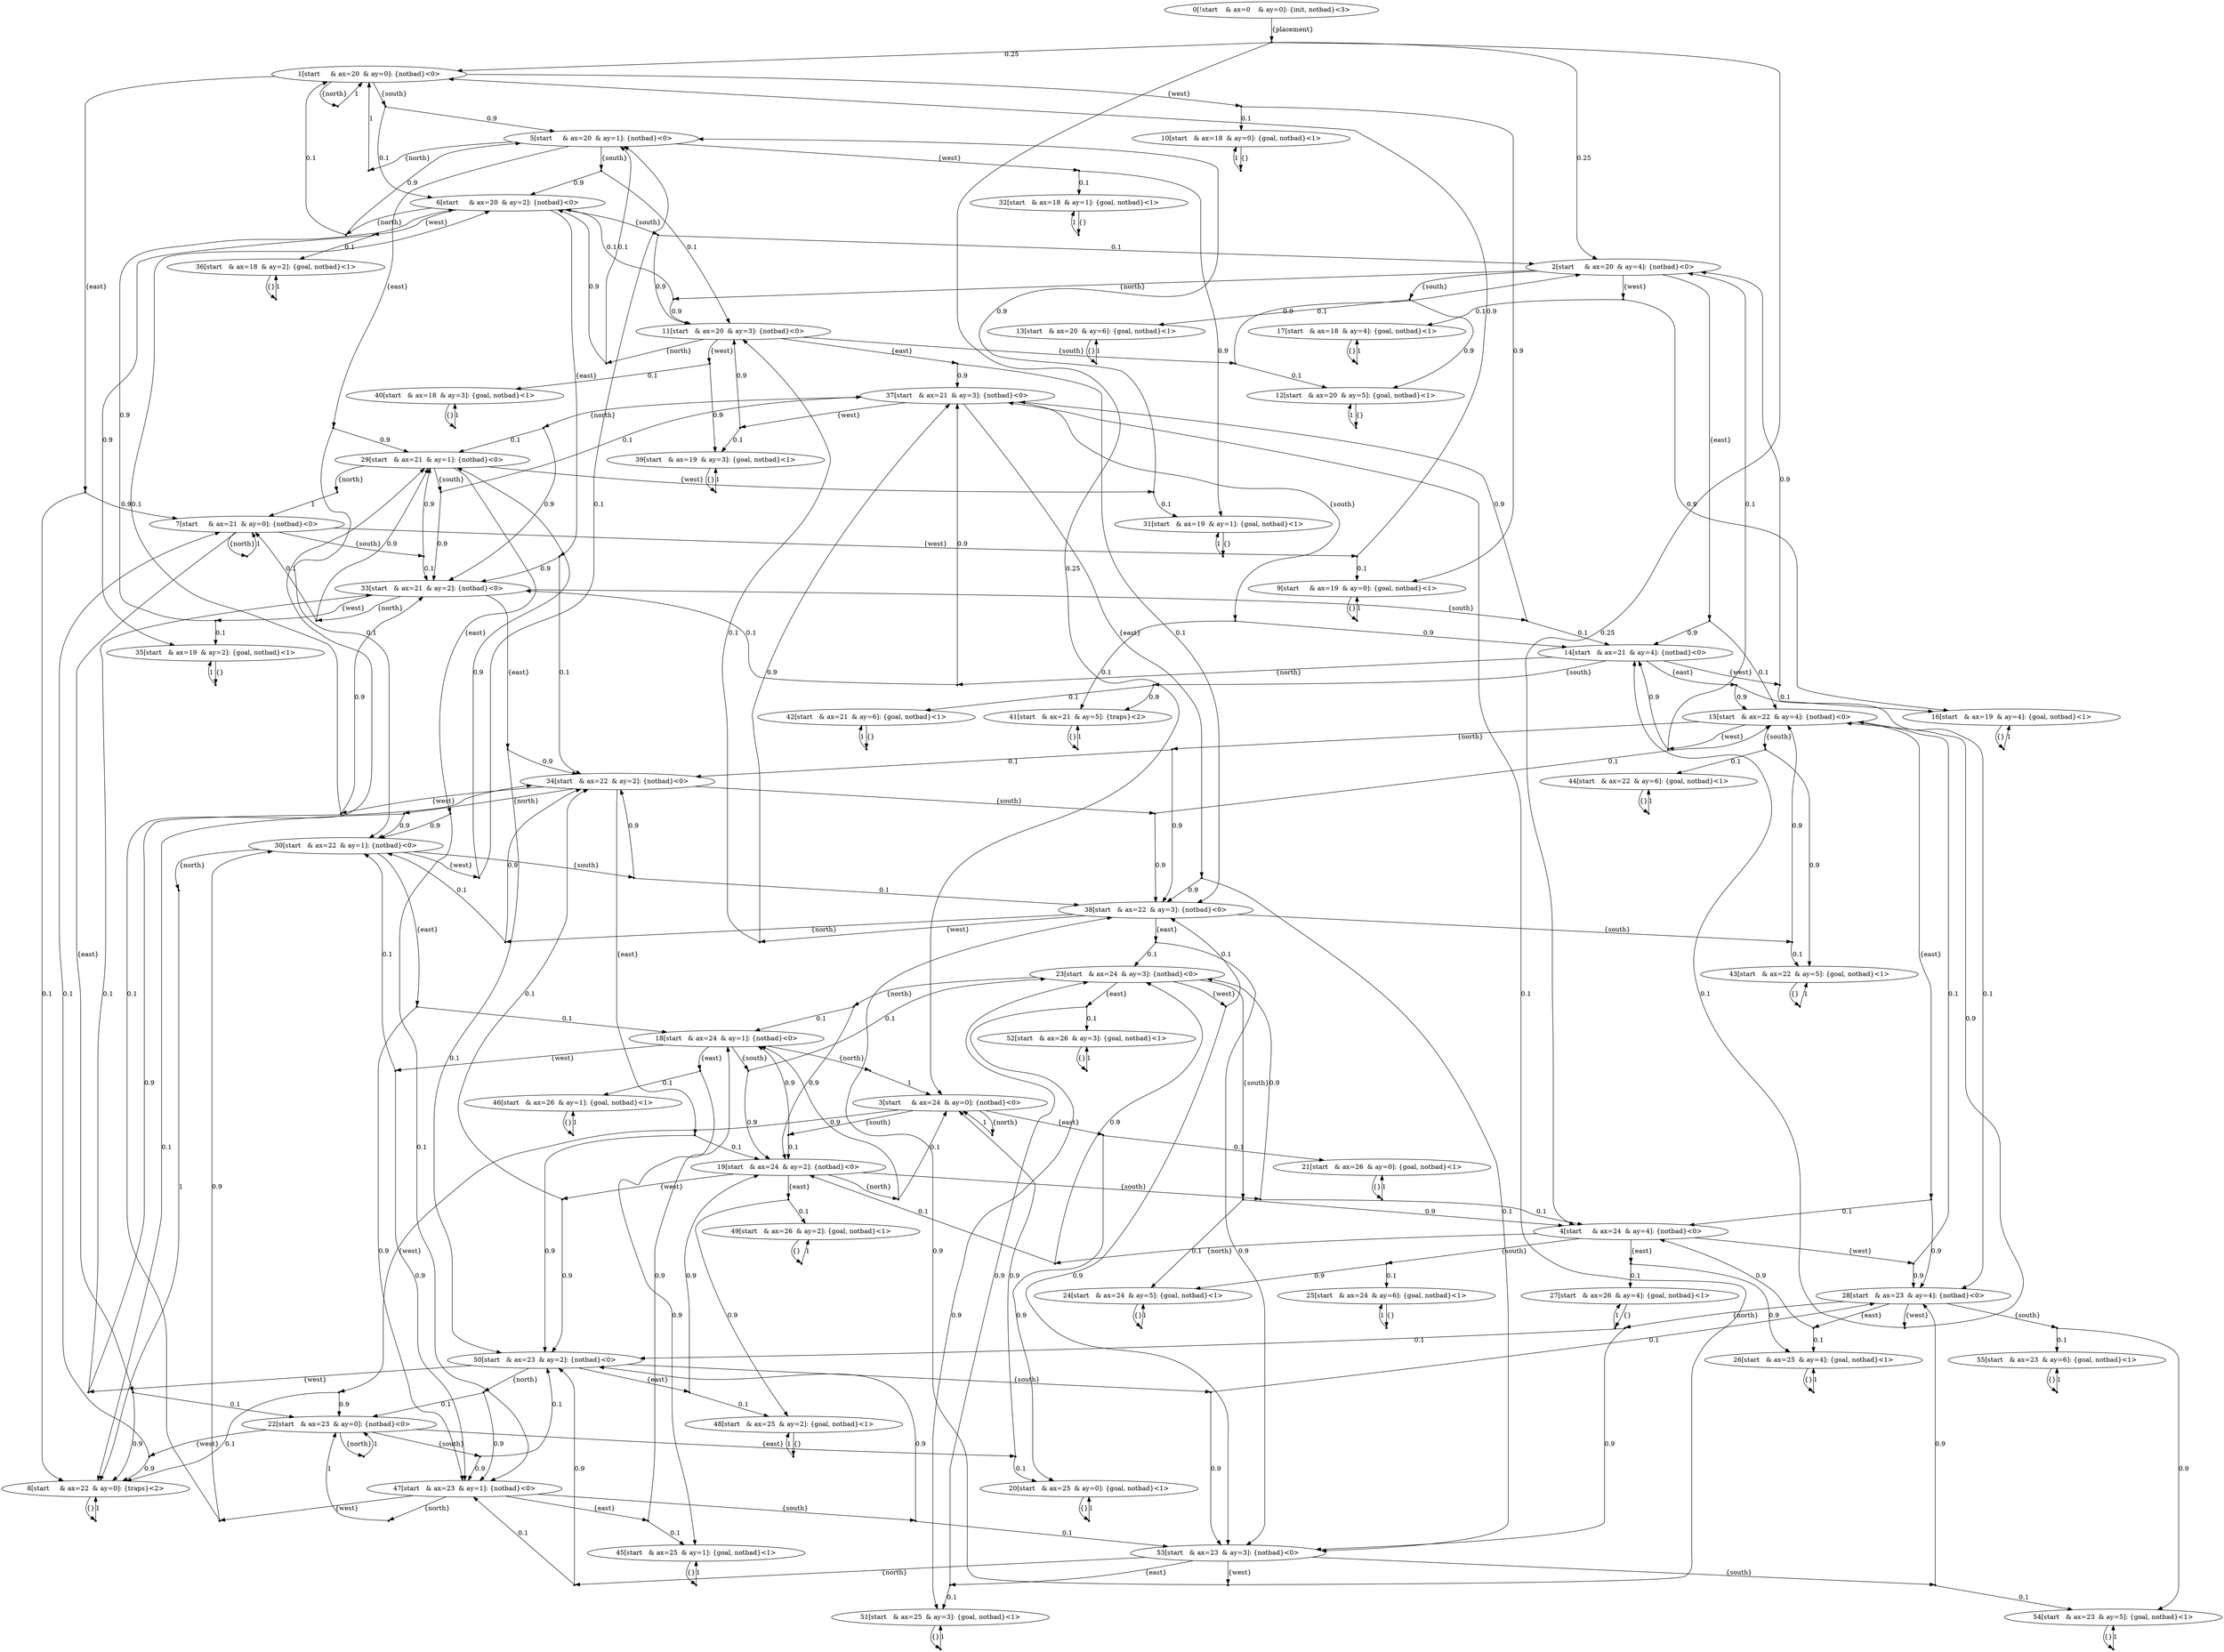 digraph model {
	0 [ label = "0[!start	& ax=0	& ay=0]: {init, notbad}<3>" ];
	1 [ label = "1[start	& ax=20	& ay=0]: {notbad}<0>" ];
	2 [ label = "2[start	& ax=20	& ay=4]: {notbad}<0>" ];
	3 [ label = "3[start	& ax=24	& ay=0]: {notbad}<0>" ];
	4 [ label = "4[start	& ax=24	& ay=4]: {notbad}<0>" ];
	5 [ label = "5[start	& ax=20	& ay=1]: {notbad}<0>" ];
	6 [ label = "6[start	& ax=20	& ay=2]: {notbad}<0>" ];
	7 [ label = "7[start	& ax=21	& ay=0]: {notbad}<0>" ];
	8 [ label = "8[start	& ax=22	& ay=0]: {traps}<2>" ];
	9 [ label = "9[start	& ax=19	& ay=0]: {goal, notbad}<1>" ];
	10 [ label = "10[start	& ax=18	& ay=0]: {goal, notbad}<1>" ];
	11 [ label = "11[start	& ax=20	& ay=3]: {notbad}<0>" ];
	12 [ label = "12[start	& ax=20	& ay=5]: {goal, notbad}<1>" ];
	13 [ label = "13[start	& ax=20	& ay=6]: {goal, notbad}<1>" ];
	14 [ label = "14[start	& ax=21	& ay=4]: {notbad}<0>" ];
	15 [ label = "15[start	& ax=22	& ay=4]: {notbad}<0>" ];
	16 [ label = "16[start	& ax=19	& ay=4]: {goal, notbad}<1>" ];
	17 [ label = "17[start	& ax=18	& ay=4]: {goal, notbad}<1>" ];
	18 [ label = "18[start	& ax=24	& ay=1]: {notbad}<0>" ];
	19 [ label = "19[start	& ax=24	& ay=2]: {notbad}<0>" ];
	20 [ label = "20[start	& ax=25	& ay=0]: {goal, notbad}<1>" ];
	21 [ label = "21[start	& ax=26	& ay=0]: {goal, notbad}<1>" ];
	22 [ label = "22[start	& ax=23	& ay=0]: {notbad}<0>" ];
	23 [ label = "23[start	& ax=24	& ay=3]: {notbad}<0>" ];
	24 [ label = "24[start	& ax=24	& ay=5]: {goal, notbad}<1>" ];
	25 [ label = "25[start	& ax=24	& ay=6]: {goal, notbad}<1>" ];
	26 [ label = "26[start	& ax=25	& ay=4]: {goal, notbad}<1>" ];
	27 [ label = "27[start	& ax=26	& ay=4]: {goal, notbad}<1>" ];
	28 [ label = "28[start	& ax=23	& ay=4]: {notbad}<0>" ];
	29 [ label = "29[start	& ax=21	& ay=1]: {notbad}<0>" ];
	30 [ label = "30[start	& ax=22	& ay=1]: {notbad}<0>" ];
	31 [ label = "31[start	& ax=19	& ay=1]: {goal, notbad}<1>" ];
	32 [ label = "32[start	& ax=18	& ay=1]: {goal, notbad}<1>" ];
	33 [ label = "33[start	& ax=21	& ay=2]: {notbad}<0>" ];
	34 [ label = "34[start	& ax=22	& ay=2]: {notbad}<0>" ];
	35 [ label = "35[start	& ax=19	& ay=2]: {goal, notbad}<1>" ];
	36 [ label = "36[start	& ax=18	& ay=2]: {goal, notbad}<1>" ];
	37 [ label = "37[start	& ax=21	& ay=3]: {notbad}<0>" ];
	38 [ label = "38[start	& ax=22	& ay=3]: {notbad}<0>" ];
	39 [ label = "39[start	& ax=19	& ay=3]: {goal, notbad}<1>" ];
	40 [ label = "40[start	& ax=18	& ay=3]: {goal, notbad}<1>" ];
	41 [ label = "41[start	& ax=21	& ay=5]: {traps}<2>" ];
	42 [ label = "42[start	& ax=21	& ay=6]: {goal, notbad}<1>" ];
	43 [ label = "43[start	& ax=22	& ay=5]: {goal, notbad}<1>" ];
	44 [ label = "44[start	& ax=22	& ay=6]: {goal, notbad}<1>" ];
	45 [ label = "45[start	& ax=25	& ay=1]: {goal, notbad}<1>" ];
	46 [ label = "46[start	& ax=26	& ay=1]: {goal, notbad}<1>" ];
	47 [ label = "47[start	& ax=23	& ay=1]: {notbad}<0>" ];
	48 [ label = "48[start	& ax=25	& ay=2]: {goal, notbad}<1>" ];
	49 [ label = "49[start	& ax=26	& ay=2]: {goal, notbad}<1>" ];
	50 [ label = "50[start	& ax=23	& ay=2]: {notbad}<0>" ];
	51 [ label = "51[start	& ax=25	& ay=3]: {goal, notbad}<1>" ];
	52 [ label = "52[start	& ax=26	& ay=3]: {goal, notbad}<1>" ];
	53 [ label = "53[start	& ax=23	& ay=3]: {notbad}<0>" ];
	54 [ label = "54[start	& ax=23	& ay=5]: {goal, notbad}<1>" ];
	55 [ label = "55[start	& ax=23	& ay=6]: {goal, notbad}<1>" ];
	"0c0" [shape = "point"];
	0 -> "0c0" [ label = "{placement}"]
;
	"0c0" -> 1 [ label= "0.25" ];
	"0c0" -> 2 [ label= "0.25" ];
	"0c0" -> 3 [ label= "0.25" ];
	"0c0" -> 4 [ label= "0.25" ];
	"1c0" [shape = "point"];
	1 -> "1c0" [ label = "{north}"]
;
	"1c0" -> 1 [ label= "1" ];
	"1c1" [shape = "point"];
	1 -> "1c1" [ label = "{south}"]
;
	"1c1" -> 5 [ label= "0.9" ];
	"1c1" -> 6 [ label= "0.1" ];
	"1c2" [shape = "point"];
	1 -> "1c2" [ label = "{east}"]
;
	"1c2" -> 7 [ label= "0.9" ];
	"1c2" -> 8 [ label= "0.1" ];
	"1c3" [shape = "point"];
	1 -> "1c3" [ label = "{west}"]
;
	"1c3" -> 9 [ label= "0.9" ];
	"1c3" -> 10 [ label= "0.1" ];
	"2c0" [shape = "point"];
	2 -> "2c0" [ label = "{north}"]
;
	"2c0" -> 6 [ label= "0.1" ];
	"2c0" -> 11 [ label= "0.9" ];
	"2c1" [shape = "point"];
	2 -> "2c1" [ label = "{south}"]
;
	"2c1" -> 12 [ label= "0.9" ];
	"2c1" -> 13 [ label= "0.1" ];
	"2c2" [shape = "point"];
	2 -> "2c2" [ label = "{east}"]
;
	"2c2" -> 14 [ label= "0.9" ];
	"2c2" -> 15 [ label= "0.1" ];
	"2c3" [shape = "point"];
	2 -> "2c3" [ label = "{west}"]
;
	"2c3" -> 16 [ label= "0.9" ];
	"2c3" -> 17 [ label= "0.1" ];
	"3c0" [shape = "point"];
	3 -> "3c0" [ label = "{north}"]
;
	"3c0" -> 3 [ label= "1" ];
	"3c1" [shape = "point"];
	3 -> "3c1" [ label = "{south}"]
;
	"3c1" -> 18 [ label= "0.9" ];
	"3c1" -> 19 [ label= "0.1" ];
	"3c2" [shape = "point"];
	3 -> "3c2" [ label = "{east}"]
;
	"3c2" -> 20 [ label= "0.9" ];
	"3c2" -> 21 [ label= "0.1" ];
	"3c3" [shape = "point"];
	3 -> "3c3" [ label = "{west}"]
;
	"3c3" -> 8 [ label= "0.1" ];
	"3c3" -> 22 [ label= "0.9" ];
	"4c0" [shape = "point"];
	4 -> "4c0" [ label = "{north}"]
;
	"4c0" -> 19 [ label= "0.1" ];
	"4c0" -> 23 [ label= "0.9" ];
	"4c1" [shape = "point"];
	4 -> "4c1" [ label = "{south}"]
;
	"4c1" -> 24 [ label= "0.9" ];
	"4c1" -> 25 [ label= "0.1" ];
	"4c2" [shape = "point"];
	4 -> "4c2" [ label = "{east}"]
;
	"4c2" -> 26 [ label= "0.9" ];
	"4c2" -> 27 [ label= "0.1" ];
	"4c3" [shape = "point"];
	4 -> "4c3" [ label = "{west}"]
;
	"4c3" -> 15 [ label= "0.1" ];
	"4c3" -> 28 [ label= "0.9" ];
	"5c0" [shape = "point"];
	5 -> "5c0" [ label = "{north}"]
;
	"5c0" -> 1 [ label= "1" ];
	"5c1" [shape = "point"];
	5 -> "5c1" [ label = "{south}"]
;
	"5c1" -> 6 [ label= "0.9" ];
	"5c1" -> 11 [ label= "0.1" ];
	"5c2" [shape = "point"];
	5 -> "5c2" [ label = "{east}"]
;
	"5c2" -> 29 [ label= "0.9" ];
	"5c2" -> 30 [ label= "0.1" ];
	"5c3" [shape = "point"];
	5 -> "5c3" [ label = "{west}"]
;
	"5c3" -> 31 [ label= "0.9" ];
	"5c3" -> 32 [ label= "0.1" ];
	"6c0" [shape = "point"];
	6 -> "6c0" [ label = "{north}"]
;
	"6c0" -> 1 [ label= "0.1" ];
	"6c0" -> 5 [ label= "0.9" ];
	"6c1" [shape = "point"];
	6 -> "6c1" [ label = "{south}"]
;
	"6c1" -> 2 [ label= "0.1" ];
	"6c1" -> 11 [ label= "0.9" ];
	"6c2" [shape = "point"];
	6 -> "6c2" [ label = "{east}"]
;
	"6c2" -> 33 [ label= "0.9" ];
	"6c2" -> 34 [ label= "0.1" ];
	"6c3" [shape = "point"];
	6 -> "6c3" [ label = "{west}"]
;
	"6c3" -> 35 [ label= "0.9" ];
	"6c3" -> 36 [ label= "0.1" ];
	"7c0" [shape = "point"];
	7 -> "7c0" [ label = "{north}"]
;
	"7c0" -> 7 [ label= "1" ];
	"7c1" [shape = "point"];
	7 -> "7c1" [ label = "{south}"]
;
	"7c1" -> 29 [ label= "0.9" ];
	"7c1" -> 33 [ label= "0.1" ];
	"7c2" [shape = "point"];
	7 -> "7c2" [ label = "{east}"]
;
	"7c2" -> 8 [ label= "0.9" ];
	"7c2" -> 22 [ label= "0.1" ];
	"7c3" [shape = "point"];
	7 -> "7c3" [ label = "{west}"]
;
	"7c3" -> 1 [ label= "0.9" ];
	"7c3" -> 9 [ label= "0.1" ];
	"8c0" [shape = "point"];
	8 -> "8c0" [ label = "{}"]
;
	"8c0" -> 8 [ label= "1" ];
	"9c0" [shape = "point"];
	9 -> "9c0" [ label = "{}"]
;
	"9c0" -> 9 [ label= "1" ];
	"10c0" [shape = "point"];
	10 -> "10c0" [ label = "{}"]
;
	"10c0" -> 10 [ label= "1" ];
	"11c0" [shape = "point"];
	11 -> "11c0" [ label = "{north}"]
;
	"11c0" -> 5 [ label= "0.1" ];
	"11c0" -> 6 [ label= "0.9" ];
	"11c1" [shape = "point"];
	11 -> "11c1" [ label = "{south}"]
;
	"11c1" -> 2 [ label= "0.9" ];
	"11c1" -> 12 [ label= "0.1" ];
	"11c2" [shape = "point"];
	11 -> "11c2" [ label = "{east}"]
;
	"11c2" -> 37 [ label= "0.9" ];
	"11c2" -> 38 [ label= "0.1" ];
	"11c3" [shape = "point"];
	11 -> "11c3" [ label = "{west}"]
;
	"11c3" -> 39 [ label= "0.9" ];
	"11c3" -> 40 [ label= "0.1" ];
	"12c0" [shape = "point"];
	12 -> "12c0" [ label = "{}"]
;
	"12c0" -> 12 [ label= "1" ];
	"13c0" [shape = "point"];
	13 -> "13c0" [ label = "{}"]
;
	"13c0" -> 13 [ label= "1" ];
	"14c0" [shape = "point"];
	14 -> "14c0" [ label = "{north}"]
;
	"14c0" -> 33 [ label= "0.1" ];
	"14c0" -> 37 [ label= "0.9" ];
	"14c1" [shape = "point"];
	14 -> "14c1" [ label = "{south}"]
;
	"14c1" -> 41 [ label= "0.9" ];
	"14c1" -> 42 [ label= "0.1" ];
	"14c2" [shape = "point"];
	14 -> "14c2" [ label = "{east}"]
;
	"14c2" -> 15 [ label= "0.9" ];
	"14c2" -> 28 [ label= "0.1" ];
	"14c3" [shape = "point"];
	14 -> "14c3" [ label = "{west}"]
;
	"14c3" -> 2 [ label= "0.9" ];
	"14c3" -> 16 [ label= "0.1" ];
	"15c0" [shape = "point"];
	15 -> "15c0" [ label = "{north}"]
;
	"15c0" -> 34 [ label= "0.1" ];
	"15c0" -> 38 [ label= "0.9" ];
	"15c1" [shape = "point"];
	15 -> "15c1" [ label = "{south}"]
;
	"15c1" -> 43 [ label= "0.9" ];
	"15c1" -> 44 [ label= "0.1" ];
	"15c2" [shape = "point"];
	15 -> "15c2" [ label = "{east}"]
;
	"15c2" -> 4 [ label= "0.1" ];
	"15c2" -> 28 [ label= "0.9" ];
	"15c3" [shape = "point"];
	15 -> "15c3" [ label = "{west}"]
;
	"15c3" -> 2 [ label= "0.1" ];
	"15c3" -> 14 [ label= "0.9" ];
	"16c0" [shape = "point"];
	16 -> "16c0" [ label = "{}"]
;
	"16c0" -> 16 [ label= "1" ];
	"17c0" [shape = "point"];
	17 -> "17c0" [ label = "{}"]
;
	"17c0" -> 17 [ label= "1" ];
	"18c0" [shape = "point"];
	18 -> "18c0" [ label = "{north}"]
;
	"18c0" -> 3 [ label= "1" ];
	"18c1" [shape = "point"];
	18 -> "18c1" [ label = "{south}"]
;
	"18c1" -> 19 [ label= "0.9" ];
	"18c1" -> 23 [ label= "0.1" ];
	"18c2" [shape = "point"];
	18 -> "18c2" [ label = "{east}"]
;
	"18c2" -> 45 [ label= "0.9" ];
	"18c2" -> 46 [ label= "0.1" ];
	"18c3" [shape = "point"];
	18 -> "18c3" [ label = "{west}"]
;
	"18c3" -> 30 [ label= "0.1" ];
	"18c3" -> 47 [ label= "0.9" ];
	"19c0" [shape = "point"];
	19 -> "19c0" [ label = "{north}"]
;
	"19c0" -> 3 [ label= "0.1" ];
	"19c0" -> 18 [ label= "0.9" ];
	"19c1" [shape = "point"];
	19 -> "19c1" [ label = "{south}"]
;
	"19c1" -> 4 [ label= "0.1" ];
	"19c1" -> 23 [ label= "0.9" ];
	"19c2" [shape = "point"];
	19 -> "19c2" [ label = "{east}"]
;
	"19c2" -> 48 [ label= "0.9" ];
	"19c2" -> 49 [ label= "0.1" ];
	"19c3" [shape = "point"];
	19 -> "19c3" [ label = "{west}"]
;
	"19c3" -> 34 [ label= "0.1" ];
	"19c3" -> 50 [ label= "0.9" ];
	"20c0" [shape = "point"];
	20 -> "20c0" [ label = "{}"]
;
	"20c0" -> 20 [ label= "1" ];
	"21c0" [shape = "point"];
	21 -> "21c0" [ label = "{}"]
;
	"21c0" -> 21 [ label= "1" ];
	"22c0" [shape = "point"];
	22 -> "22c0" [ label = "{north}"]
;
	"22c0" -> 22 [ label= "1" ];
	"22c1" [shape = "point"];
	22 -> "22c1" [ label = "{south}"]
;
	"22c1" -> 47 [ label= "0.9" ];
	"22c1" -> 50 [ label= "0.1" ];
	"22c2" [shape = "point"];
	22 -> "22c2" [ label = "{east}"]
;
	"22c2" -> 3 [ label= "0.9" ];
	"22c2" -> 20 [ label= "0.1" ];
	"22c3" [shape = "point"];
	22 -> "22c3" [ label = "{west}"]
;
	"22c3" -> 7 [ label= "0.1" ];
	"22c3" -> 8 [ label= "0.9" ];
	"23c0" [shape = "point"];
	23 -> "23c0" [ label = "{north}"]
;
	"23c0" -> 18 [ label= "0.1" ];
	"23c0" -> 19 [ label= "0.9" ];
	"23c1" [shape = "point"];
	23 -> "23c1" [ label = "{south}"]
;
	"23c1" -> 4 [ label= "0.9" ];
	"23c1" -> 24 [ label= "0.1" ];
	"23c2" [shape = "point"];
	23 -> "23c2" [ label = "{east}"]
;
	"23c2" -> 51 [ label= "0.9" ];
	"23c2" -> 52 [ label= "0.1" ];
	"23c3" [shape = "point"];
	23 -> "23c3" [ label = "{west}"]
;
	"23c3" -> 38 [ label= "0.1" ];
	"23c3" -> 53 [ label= "0.9" ];
	"24c0" [shape = "point"];
	24 -> "24c0" [ label = "{}"]
;
	"24c0" -> 24 [ label= "1" ];
	"25c0" [shape = "point"];
	25 -> "25c0" [ label = "{}"]
;
	"25c0" -> 25 [ label= "1" ];
	"26c0" [shape = "point"];
	26 -> "26c0" [ label = "{}"]
;
	"26c0" -> 26 [ label= "1" ];
	"27c0" [shape = "point"];
	27 -> "27c0" [ label = "{}"]
;
	"27c0" -> 27 [ label= "1" ];
	"28c0" [shape = "point"];
	28 -> "28c0" [ label = "{north}"]
;
	"28c0" -> 50 [ label= "0.1" ];
	"28c0" -> 53 [ label= "0.9" ];
	"28c1" [shape = "point"];
	28 -> "28c1" [ label = "{south}"]
;
	"28c1" -> 54 [ label= "0.9" ];
	"28c1" -> 55 [ label= "0.1" ];
	"28c2" [shape = "point"];
	28 -> "28c2" [ label = "{east}"]
;
	"28c2" -> 4 [ label= "0.9" ];
	"28c2" -> 26 [ label= "0.1" ];
	"28c3" [shape = "point"];
	28 -> "28c3" [ label = "{west}"]
;
	"28c3" -> 14 [ label= "0.1" ];
	"28c3" -> 15 [ label= "0.9" ];
	"29c0" [shape = "point"];
	29 -> "29c0" [ label = "{north}"]
;
	"29c0" -> 7 [ label= "1" ];
	"29c1" [shape = "point"];
	29 -> "29c1" [ label = "{south}"]
;
	"29c1" -> 33 [ label= "0.9" ];
	"29c1" -> 37 [ label= "0.1" ];
	"29c2" [shape = "point"];
	29 -> "29c2" [ label = "{east}"]
;
	"29c2" -> 30 [ label= "0.9" ];
	"29c2" -> 47 [ label= "0.1" ];
	"29c3" [shape = "point"];
	29 -> "29c3" [ label = "{west}"]
;
	"29c3" -> 5 [ label= "0.9" ];
	"29c3" -> 31 [ label= "0.1" ];
	"30c0" [shape = "point"];
	30 -> "30c0" [ label = "{north}"]
;
	"30c0" -> 8 [ label= "1" ];
	"30c1" [shape = "point"];
	30 -> "30c1" [ label = "{south}"]
;
	"30c1" -> 34 [ label= "0.9" ];
	"30c1" -> 38 [ label= "0.1" ];
	"30c2" [shape = "point"];
	30 -> "30c2" [ label = "{east}"]
;
	"30c2" -> 18 [ label= "0.1" ];
	"30c2" -> 47 [ label= "0.9" ];
	"30c3" [shape = "point"];
	30 -> "30c3" [ label = "{west}"]
;
	"30c3" -> 5 [ label= "0.1" ];
	"30c3" -> 29 [ label= "0.9" ];
	"31c0" [shape = "point"];
	31 -> "31c0" [ label = "{}"]
;
	"31c0" -> 31 [ label= "1" ];
	"32c0" [shape = "point"];
	32 -> "32c0" [ label = "{}"]
;
	"32c0" -> 32 [ label= "1" ];
	"33c0" [shape = "point"];
	33 -> "33c0" [ label = "{north}"]
;
	"33c0" -> 7 [ label= "0.1" ];
	"33c0" -> 29 [ label= "0.9" ];
	"33c1" [shape = "point"];
	33 -> "33c1" [ label = "{south}"]
;
	"33c1" -> 14 [ label= "0.1" ];
	"33c1" -> 37 [ label= "0.9" ];
	"33c2" [shape = "point"];
	33 -> "33c2" [ label = "{east}"]
;
	"33c2" -> 34 [ label= "0.9" ];
	"33c2" -> 50 [ label= "0.1" ];
	"33c3" [shape = "point"];
	33 -> "33c3" [ label = "{west}"]
;
	"33c3" -> 6 [ label= "0.9" ];
	"33c3" -> 35 [ label= "0.1" ];
	"34c0" [shape = "point"];
	34 -> "34c0" [ label = "{north}"]
;
	"34c0" -> 8 [ label= "0.1" ];
	"34c0" -> 30 [ label= "0.9" ];
	"34c1" [shape = "point"];
	34 -> "34c1" [ label = "{south}"]
;
	"34c1" -> 15 [ label= "0.1" ];
	"34c1" -> 38 [ label= "0.9" ];
	"34c2" [shape = "point"];
	34 -> "34c2" [ label = "{east}"]
;
	"34c2" -> 19 [ label= "0.1" ];
	"34c2" -> 50 [ label= "0.9" ];
	"34c3" [shape = "point"];
	34 -> "34c3" [ label = "{west}"]
;
	"34c3" -> 6 [ label= "0.1" ];
	"34c3" -> 33 [ label= "0.9" ];
	"35c0" [shape = "point"];
	35 -> "35c0" [ label = "{}"]
;
	"35c0" -> 35 [ label= "1" ];
	"36c0" [shape = "point"];
	36 -> "36c0" [ label = "{}"]
;
	"36c0" -> 36 [ label= "1" ];
	"37c0" [shape = "point"];
	37 -> "37c0" [ label = "{north}"]
;
	"37c0" -> 29 [ label= "0.1" ];
	"37c0" -> 33 [ label= "0.9" ];
	"37c1" [shape = "point"];
	37 -> "37c1" [ label = "{south}"]
;
	"37c1" -> 14 [ label= "0.9" ];
	"37c1" -> 41 [ label= "0.1" ];
	"37c2" [shape = "point"];
	37 -> "37c2" [ label = "{east}"]
;
	"37c2" -> 38 [ label= "0.9" ];
	"37c2" -> 53 [ label= "0.1" ];
	"37c3" [shape = "point"];
	37 -> "37c3" [ label = "{west}"]
;
	"37c3" -> 11 [ label= "0.9" ];
	"37c3" -> 39 [ label= "0.1" ];
	"38c0" [shape = "point"];
	38 -> "38c0" [ label = "{north}"]
;
	"38c0" -> 30 [ label= "0.1" ];
	"38c0" -> 34 [ label= "0.9" ];
	"38c1" [shape = "point"];
	38 -> "38c1" [ label = "{south}"]
;
	"38c1" -> 15 [ label= "0.9" ];
	"38c1" -> 43 [ label= "0.1" ];
	"38c2" [shape = "point"];
	38 -> "38c2" [ label = "{east}"]
;
	"38c2" -> 23 [ label= "0.1" ];
	"38c2" -> 53 [ label= "0.9" ];
	"38c3" [shape = "point"];
	38 -> "38c3" [ label = "{west}"]
;
	"38c3" -> 11 [ label= "0.1" ];
	"38c3" -> 37 [ label= "0.9" ];
	"39c0" [shape = "point"];
	39 -> "39c0" [ label = "{}"]
;
	"39c0" -> 39 [ label= "1" ];
	"40c0" [shape = "point"];
	40 -> "40c0" [ label = "{}"]
;
	"40c0" -> 40 [ label= "1" ];
	"41c0" [shape = "point"];
	41 -> "41c0" [ label = "{}"]
;
	"41c0" -> 41 [ label= "1" ];
	"42c0" [shape = "point"];
	42 -> "42c0" [ label = "{}"]
;
	"42c0" -> 42 [ label= "1" ];
	"43c0" [shape = "point"];
	43 -> "43c0" [ label = "{}"]
;
	"43c0" -> 43 [ label= "1" ];
	"44c0" [shape = "point"];
	44 -> "44c0" [ label = "{}"]
;
	"44c0" -> 44 [ label= "1" ];
	"45c0" [shape = "point"];
	45 -> "45c0" [ label = "{}"]
;
	"45c0" -> 45 [ label= "1" ];
	"46c0" [shape = "point"];
	46 -> "46c0" [ label = "{}"]
;
	"46c0" -> 46 [ label= "1" ];
	"47c0" [shape = "point"];
	47 -> "47c0" [ label = "{north}"]
;
	"47c0" -> 22 [ label= "1" ];
	"47c1" [shape = "point"];
	47 -> "47c1" [ label = "{south}"]
;
	"47c1" -> 50 [ label= "0.9" ];
	"47c1" -> 53 [ label= "0.1" ];
	"47c2" [shape = "point"];
	47 -> "47c2" [ label = "{east}"]
;
	"47c2" -> 18 [ label= "0.9" ];
	"47c2" -> 45 [ label= "0.1" ];
	"47c3" [shape = "point"];
	47 -> "47c3" [ label = "{west}"]
;
	"47c3" -> 29 [ label= "0.1" ];
	"47c3" -> 30 [ label= "0.9" ];
	"48c0" [shape = "point"];
	48 -> "48c0" [ label = "{}"]
;
	"48c0" -> 48 [ label= "1" ];
	"49c0" [shape = "point"];
	49 -> "49c0" [ label = "{}"]
;
	"49c0" -> 49 [ label= "1" ];
	"50c0" [shape = "point"];
	50 -> "50c0" [ label = "{north}"]
;
	"50c0" -> 22 [ label= "0.1" ];
	"50c0" -> 47 [ label= "0.9" ];
	"50c1" [shape = "point"];
	50 -> "50c1" [ label = "{south}"]
;
	"50c1" -> 28 [ label= "0.1" ];
	"50c1" -> 53 [ label= "0.9" ];
	"50c2" [shape = "point"];
	50 -> "50c2" [ label = "{east}"]
;
	"50c2" -> 19 [ label= "0.9" ];
	"50c2" -> 48 [ label= "0.1" ];
	"50c3" [shape = "point"];
	50 -> "50c3" [ label = "{west}"]
;
	"50c3" -> 33 [ label= "0.1" ];
	"50c3" -> 34 [ label= "0.9" ];
	"51c0" [shape = "point"];
	51 -> "51c0" [ label = "{}"]
;
	"51c0" -> 51 [ label= "1" ];
	"52c0" [shape = "point"];
	52 -> "52c0" [ label = "{}"]
;
	"52c0" -> 52 [ label= "1" ];
	"53c0" [shape = "point"];
	53 -> "53c0" [ label = "{north}"]
;
	"53c0" -> 47 [ label= "0.1" ];
	"53c0" -> 50 [ label= "0.9" ];
	"53c1" [shape = "point"];
	53 -> "53c1" [ label = "{south}"]
;
	"53c1" -> 28 [ label= "0.9" ];
	"53c1" -> 54 [ label= "0.1" ];
	"53c2" [shape = "point"];
	53 -> "53c2" [ label = "{east}"]
;
	"53c2" -> 23 [ label= "0.9" ];
	"53c2" -> 51 [ label= "0.1" ];
	"53c3" [shape = "point"];
	53 -> "53c3" [ label = "{west}"]
;
	"53c3" -> 37 [ label= "0.1" ];
	"53c3" -> 38 [ label= "0.9" ];
	"54c0" [shape = "point"];
	54 -> "54c0" [ label = "{}"]
;
	"54c0" -> 54 [ label= "1" ];
	"55c0" [shape = "point"];
	55 -> "55c0" [ label = "{}"]
;
	"55c0" -> 55 [ label= "1" ];
}
